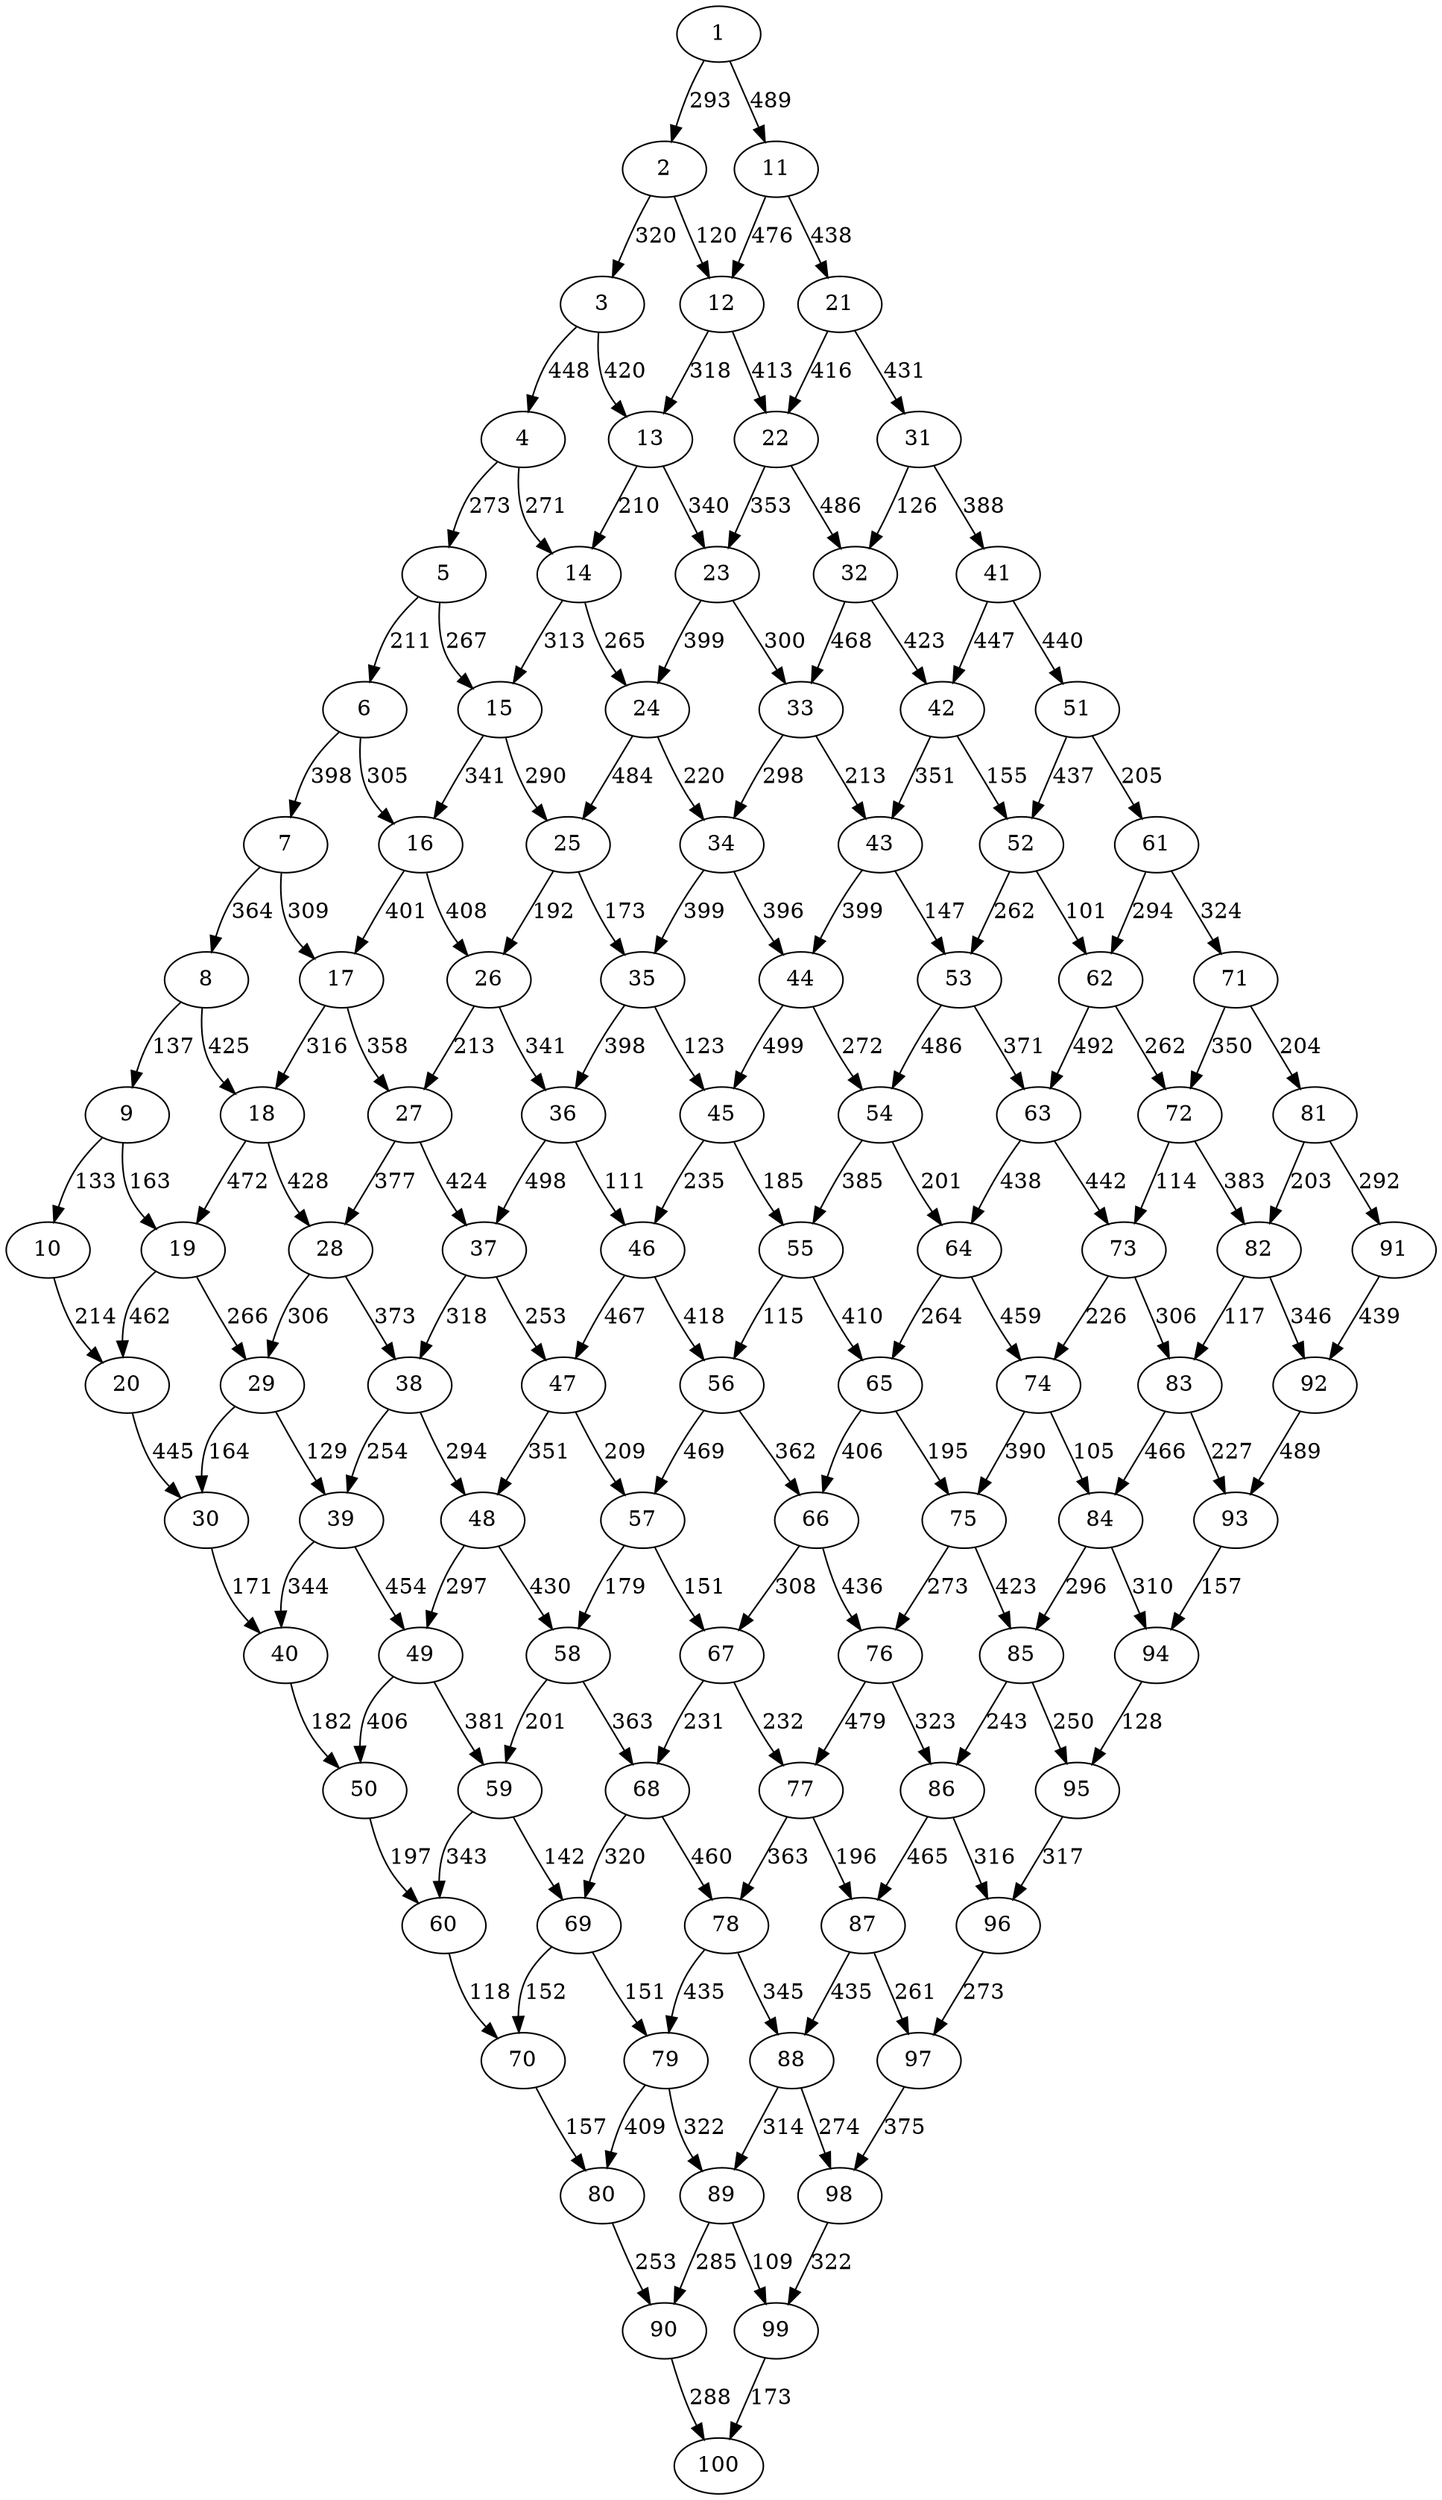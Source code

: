 digraph example{
1 -> 2[label= "293"];
1 -> 11[label= "489"];
2 -> 3[label= "320"];
2 -> 12[label= "120"];
3 -> 4[label= "448"];
3 -> 13[label= "420"];
4 -> 5[label= "273"];
4 -> 14[label= "271"];
5 -> 6[label= "211"];
5 -> 15[label= "267"];
6 -> 7[label= "398"];
6 -> 16[label= "305"];
7 -> 8[label= "364"];
7 -> 17[label= "309"];
8 -> 9[label= "137"];
8 -> 18[label= "425"];
9 -> 10[label= "133"];
9 -> 19[label= "163"];
10 -> 20[label= "214"];
11 -> 12[label= "476"];
11 -> 21[label= "438"];
12 -> 13[label= "318"];
12 -> 22[label= "413"];
13 -> 14[label= "210"];
13 -> 23[label= "340"];
14 -> 15[label= "313"];
14 -> 24[label= "265"];
15 -> 16[label= "341"];
15 -> 25[label= "290"];
16 -> 17[label= "401"];
16 -> 26[label= "408"];
17 -> 18[label= "316"];
17 -> 27[label= "358"];
18 -> 19[label= "472"];
18 -> 28[label= "428"];
19 -> 20[label= "462"];
19 -> 29[label= "266"];
20 -> 30[label= "445"];
21 -> 22[label= "416"];
21 -> 31[label= "431"];
22 -> 23[label= "353"];
22 -> 32[label= "486"];
23 -> 24[label= "399"];
23 -> 33[label= "300"];
24 -> 25[label= "484"];
24 -> 34[label= "220"];
25 -> 26[label= "192"];
25 -> 35[label= "173"];
26 -> 27[label= "213"];
26 -> 36[label= "341"];
27 -> 28[label= "377"];
27 -> 37[label= "424"];
28 -> 29[label= "306"];
28 -> 38[label= "373"];
29 -> 30[label= "164"];
29 -> 39[label= "129"];
30 -> 40[label= "171"];
31 -> 32[label= "126"];
31 -> 41[label= "388"];
32 -> 33[label= "468"];
32 -> 42[label= "423"];
33 -> 34[label= "298"];
33 -> 43[label= "213"];
34 -> 35[label= "399"];
34 -> 44[label= "396"];
35 -> 36[label= "398"];
35 -> 45[label= "123"];
36 -> 37[label= "498"];
36 -> 46[label= "111"];
37 -> 38[label= "318"];
37 -> 47[label= "253"];
38 -> 39[label= "254"];
38 -> 48[label= "294"];
39 -> 40[label= "344"];
39 -> 49[label= "454"];
40 -> 50[label= "182"];
41 -> 42[label= "447"];
41 -> 51[label= "440"];
42 -> 43[label= "351"];
42 -> 52[label= "155"];
43 -> 44[label= "399"];
43 -> 53[label= "147"];
44 -> 45[label= "499"];
44 -> 54[label= "272"];
45 -> 46[label= "235"];
45 -> 55[label= "185"];
46 -> 47[label= "467"];
46 -> 56[label= "418"];
47 -> 48[label= "351"];
47 -> 57[label= "209"];
48 -> 49[label= "297"];
48 -> 58[label= "430"];
49 -> 50[label= "406"];
49 -> 59[label= "381"];
50 -> 60[label= "197"];
51 -> 52[label= "437"];
51 -> 61[label= "205"];
52 -> 53[label= "262"];
52 -> 62[label= "101"];
53 -> 54[label= "486"];
53 -> 63[label= "371"];
54 -> 55[label= "385"];
54 -> 64[label= "201"];
55 -> 56[label= "115"];
55 -> 65[label= "410"];
56 -> 57[label= "469"];
56 -> 66[label= "362"];
57 -> 58[label= "179"];
57 -> 67[label= "151"];
58 -> 59[label= "201"];
58 -> 68[label= "363"];
59 -> 60[label= "343"];
59 -> 69[label= "142"];
60 -> 70[label= "118"];
61 -> 62[label= "294"];
61 -> 71[label= "324"];
62 -> 63[label= "492"];
62 -> 72[label= "262"];
63 -> 64[label= "438"];
63 -> 73[label= "442"];
64 -> 65[label= "264"];
64 -> 74[label= "459"];
65 -> 66[label= "406"];
65 -> 75[label= "195"];
66 -> 67[label= "308"];
66 -> 76[label= "436"];
67 -> 68[label= "231"];
67 -> 77[label= "232"];
68 -> 69[label= "320"];
68 -> 78[label= "460"];
69 -> 70[label= "152"];
69 -> 79[label= "151"];
70 -> 80[label= "157"];
71 -> 72[label= "350"];
71 -> 81[label= "204"];
72 -> 73[label= "114"];
72 -> 82[label= "383"];
73 -> 74[label= "226"];
73 -> 83[label= "306"];
74 -> 75[label= "390"];
74 -> 84[label= "105"];
75 -> 76[label= "273"];
75 -> 85[label= "423"];
76 -> 77[label= "479"];
76 -> 86[label= "323"];
77 -> 78[label= "363"];
77 -> 87[label= "196"];
78 -> 79[label= "435"];
78 -> 88[label= "345"];
79 -> 80[label= "409"];
79 -> 89[label= "322"];
80 -> 90[label= "253"];
81 -> 82[label= "203"];
81 -> 91[label= "292"];
82 -> 83[label= "117"];
82 -> 92[label= "346"];
83 -> 84[label= "466"];
83 -> 93[label= "227"];
84 -> 85[label= "296"];
84 -> 94[label= "310"];
85 -> 86[label= "243"];
85 -> 95[label= "250"];
86 -> 87[label= "465"];
86 -> 96[label= "316"];
87 -> 88[label= "435"];
87 -> 97[label= "261"];
88 -> 89[label= "314"];
88 -> 98[label= "274"];
89 -> 90[label= "285"];
89 -> 99[label= "109"];
90 -> 100[label= "288"];
91 -> 92[label= "439"];
92 -> 93[label= "489"];
93 -> 94[label= "157"];
94 -> 95[label= "128"];
95 -> 96[label= "317"];
96 -> 97[label= "273"];
97 -> 98[label= "375"];
98 -> 99[label= "322"];
99 -> 100[label= "173"];
}
